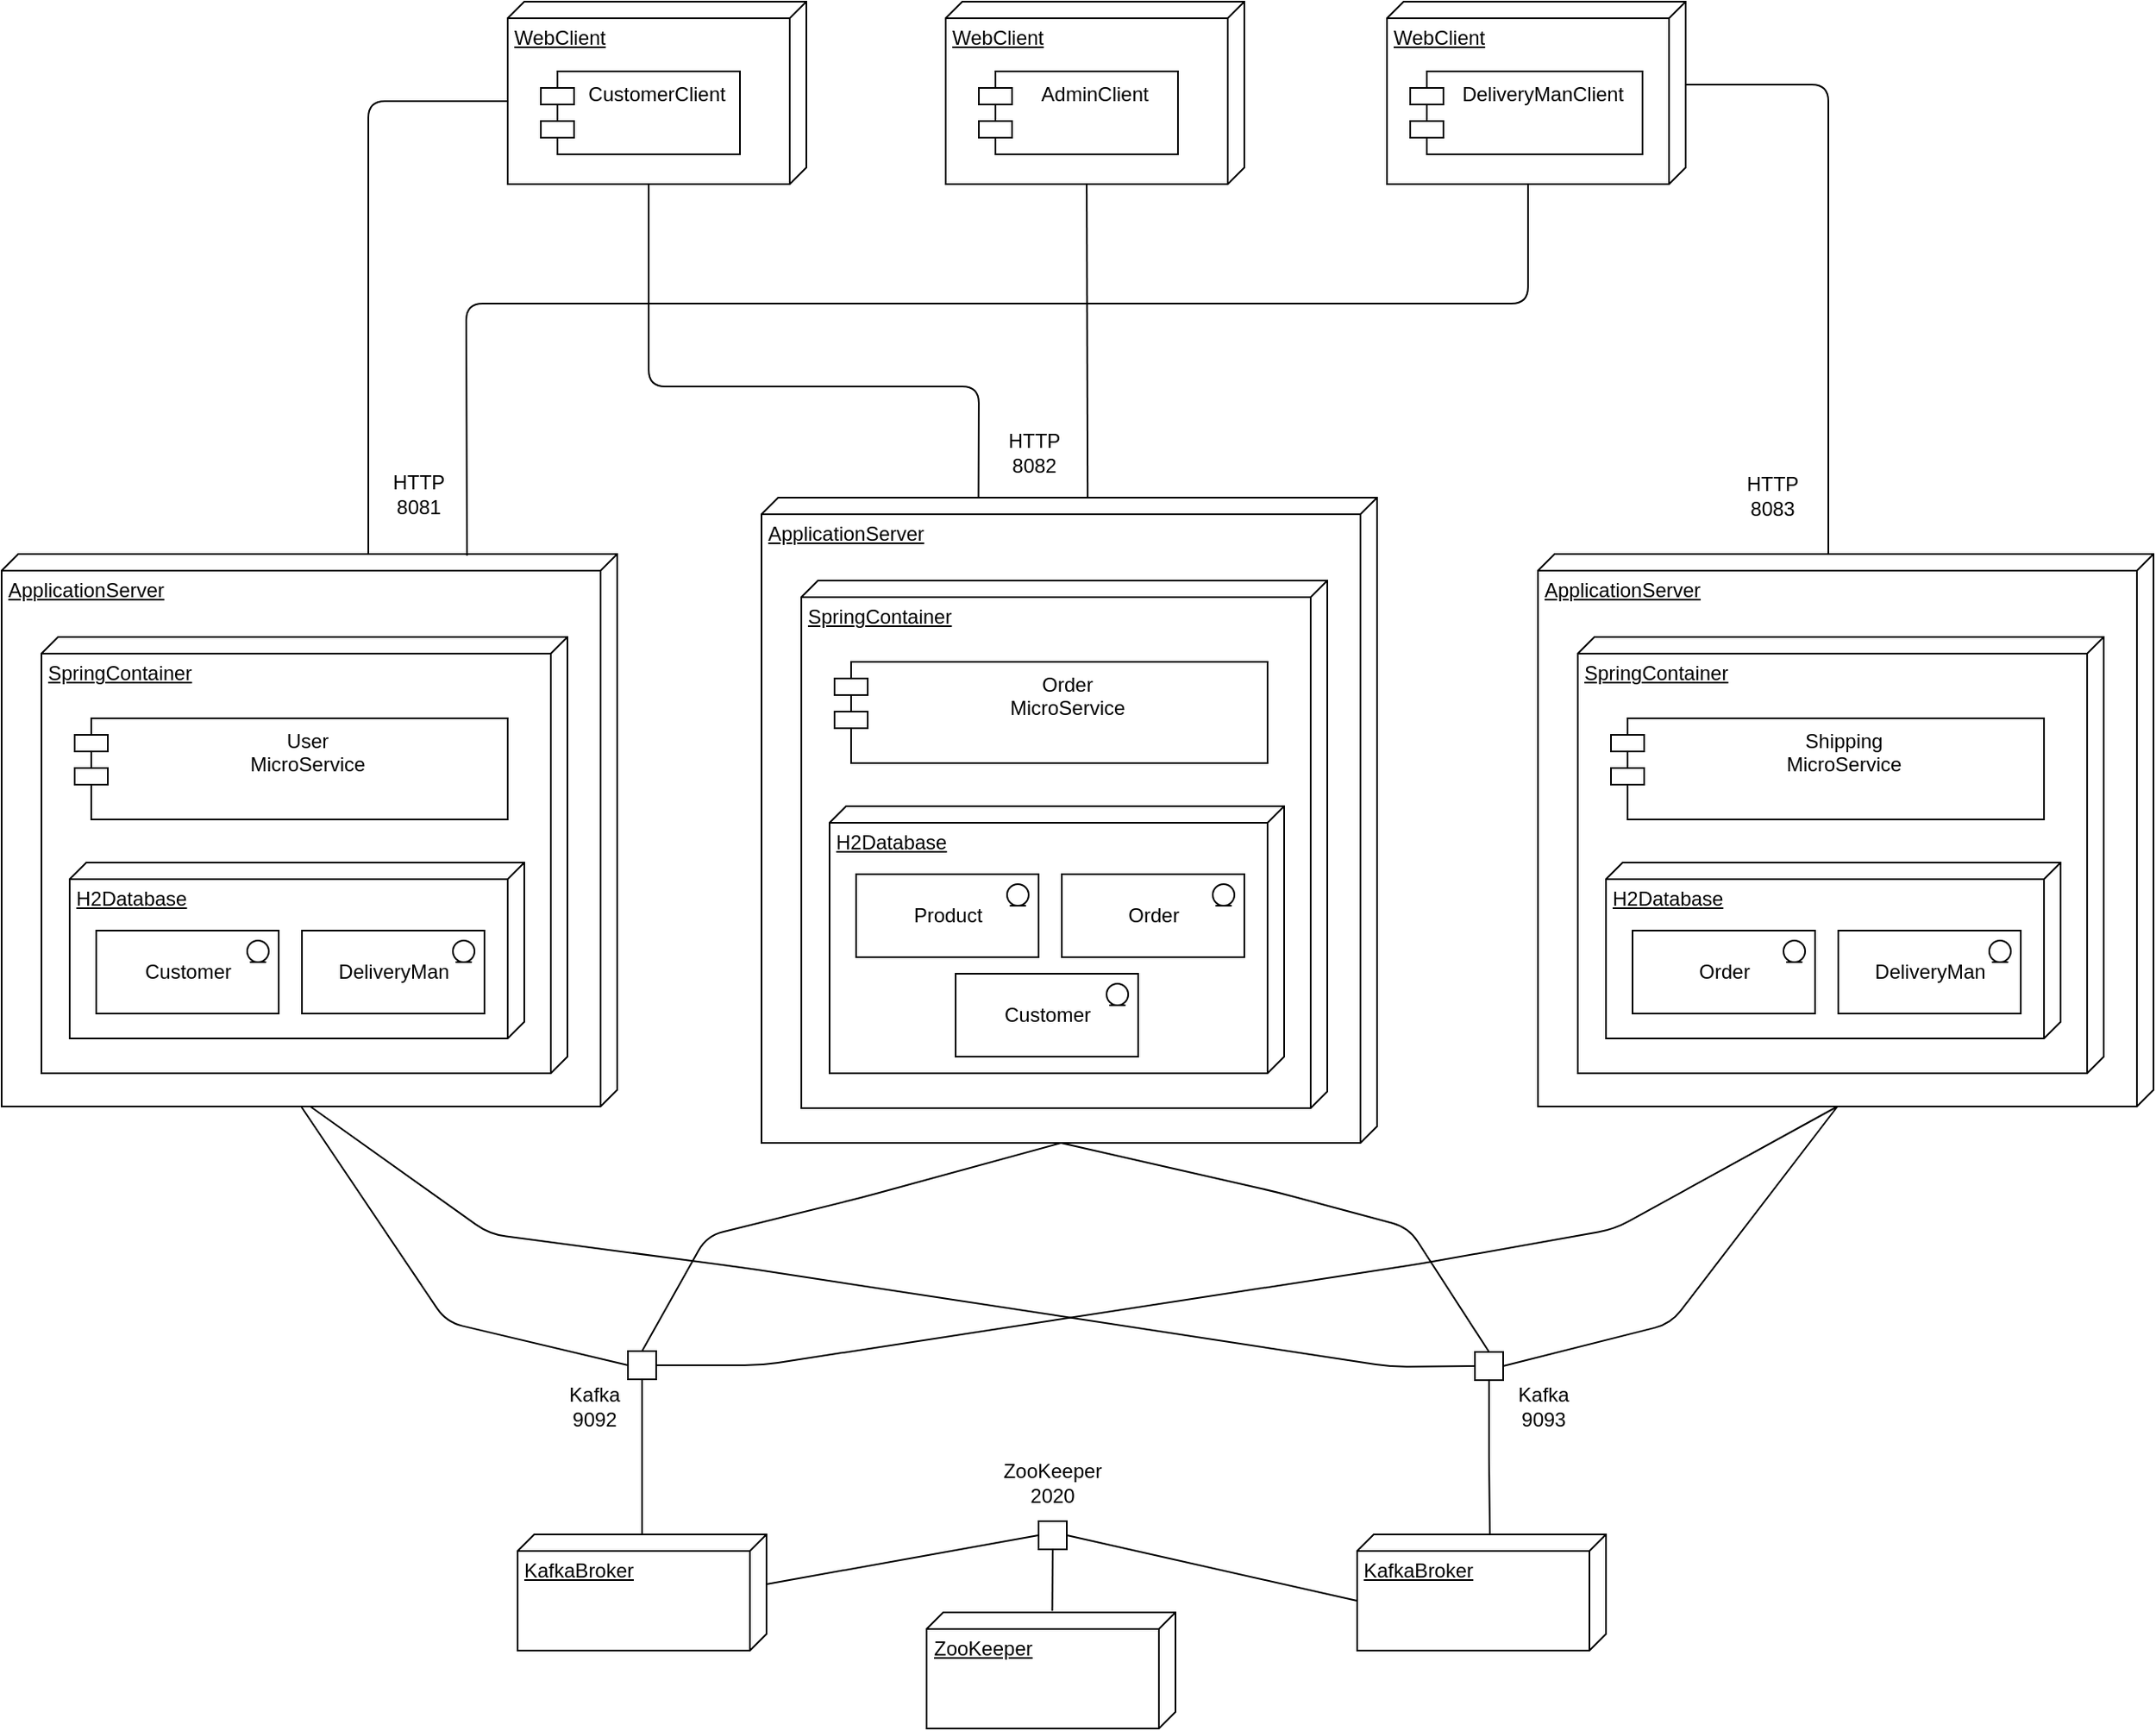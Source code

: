 <mxfile version="14.1.1" type="device"><diagram id="vc3x4-3ARTlrC0lJSHJS" name="Page-1"><mxGraphModel dx="1703" dy="1182" grid="0" gridSize="10" guides="1" tooltips="1" connect="1" arrows="1" fold="1" page="0" pageScale="1" pageWidth="827" pageHeight="1169" math="0" shadow="0"><root><mxCell id="0"/><mxCell id="1" parent="0"/><mxCell id="t-9j1FkUwmxi3s8s3JjA-1" value="WebClient" style="verticalAlign=top;align=left;spacingTop=8;spacingLeft=2;spacingRight=12;shape=cube;size=10;direction=south;fontStyle=4;html=1;" vertex="1" parent="1"><mxGeometry x="64" y="-32" width="180" height="110" as="geometry"/></mxCell><mxCell id="t-9j1FkUwmxi3s8s3JjA-2" value="CustomerClient" style="shape=module;align=left;spacingLeft=20;align=center;verticalAlign=top;" vertex="1" parent="1"><mxGeometry x="84" y="10" width="120" height="50" as="geometry"/></mxCell><mxCell id="t-9j1FkUwmxi3s8s3JjA-3" value="ApplicationServer" style="verticalAlign=top;align=left;spacingTop=8;spacingLeft=2;spacingRight=12;shape=cube;size=10;direction=south;fontStyle=4;html=1;" vertex="1" parent="1"><mxGeometry x="-241" y="301" width="371" height="333" as="geometry"/></mxCell><mxCell id="t-9j1FkUwmxi3s8s3JjA-4" value="SpringContainer" style="verticalAlign=top;align=left;spacingTop=8;spacingLeft=2;spacingRight=12;shape=cube;size=10;direction=south;fontStyle=4;html=1;" vertex="1" parent="1"><mxGeometry x="-217" y="351" width="317" height="263" as="geometry"/></mxCell><mxCell id="t-9j1FkUwmxi3s8s3JjA-8" value="User&#10;MicroService" style="shape=module;align=left;spacingLeft=20;align=center;verticalAlign=top;" vertex="1" parent="1"><mxGeometry x="-197" y="400" width="261" height="61" as="geometry"/></mxCell><mxCell id="t-9j1FkUwmxi3s8s3JjA-9" value="WebClient" style="verticalAlign=top;align=left;spacingTop=8;spacingLeft=2;spacingRight=12;shape=cube;size=10;direction=south;fontStyle=4;html=1;" vertex="1" parent="1"><mxGeometry x="328" y="-32" width="180" height="110" as="geometry"/></mxCell><mxCell id="t-9j1FkUwmxi3s8s3JjA-10" value="AdminClient" style="shape=module;align=left;spacingLeft=20;align=center;verticalAlign=top;" vertex="1" parent="1"><mxGeometry x="348" y="10" width="120" height="50" as="geometry"/></mxCell><mxCell id="t-9j1FkUwmxi3s8s3JjA-11" value="WebClient" style="verticalAlign=top;align=left;spacingTop=8;spacingLeft=2;spacingRight=12;shape=cube;size=10;direction=south;fontStyle=4;html=1;" vertex="1" parent="1"><mxGeometry x="594" y="-32" width="180" height="110" as="geometry"/></mxCell><mxCell id="t-9j1FkUwmxi3s8s3JjA-12" value="DeliveryManClient" style="shape=module;align=left;spacingLeft=20;align=center;verticalAlign=top;" vertex="1" parent="1"><mxGeometry x="608" y="10" width="140" height="50" as="geometry"/></mxCell><mxCell id="t-9j1FkUwmxi3s8s3JjA-21" value="KafkaBroker" style="verticalAlign=top;align=left;spacingTop=8;spacingLeft=2;spacingRight=12;shape=cube;size=10;direction=south;fontStyle=4;html=1;" vertex="1" parent="1"><mxGeometry x="70" y="892" width="150" height="70" as="geometry"/></mxCell><mxCell id="t-9j1FkUwmxi3s8s3JjA-22" value="KafkaBroker" style="verticalAlign=top;align=left;spacingTop=8;spacingLeft=2;spacingRight=12;shape=cube;size=10;direction=south;fontStyle=4;html=1;" vertex="1" parent="1"><mxGeometry x="576" y="892" width="150" height="70" as="geometry"/></mxCell><mxCell id="t-9j1FkUwmxi3s8s3JjA-23" value="ZooKeeper" style="verticalAlign=top;align=left;spacingTop=8;spacingLeft=2;spacingRight=12;shape=cube;size=10;direction=south;fontStyle=4;html=1;" vertex="1" parent="1"><mxGeometry x="316.5" y="939" width="150" height="70" as="geometry"/></mxCell><mxCell id="t-9j1FkUwmxi3s8s3JjA-30" value="" style="endArrow=none;html=1;exitX=0;exitY=0;exitDx=0;exitDy=150;exitPerimeter=0;entryX=0;entryY=0;entryDx=60;entryDy=180;entryPerimeter=0;" edge="1" parent="1" source="t-9j1FkUwmxi3s8s3JjA-3" target="t-9j1FkUwmxi3s8s3JjA-1"><mxGeometry width="50" height="50" relative="1" as="geometry"><mxPoint x="10" y="190" as="sourcePoint"/><mxPoint x="60" y="140" as="targetPoint"/><Array as="points"><mxPoint x="-20" y="28"/></Array></mxGeometry></mxCell><mxCell id="t-9j1FkUwmxi3s8s3JjA-31" value="" style="endArrow=none;html=1;entryX=0;entryY=0;entryDx=110;entryDy=95;entryPerimeter=0;" edge="1" parent="1" target="t-9j1FkUwmxi3s8s3JjA-9"><mxGeometry width="50" height="50" relative="1" as="geometry"><mxPoint x="413.68" y="301" as="sourcePoint"/><mxPoint x="430" y="120" as="targetPoint"/></mxGeometry></mxCell><mxCell id="t-9j1FkUwmxi3s8s3JjA-32" value="" style="endArrow=none;html=1;exitX=0;exitY=0;exitDx=50;exitDy=0;exitPerimeter=0;entryX=0;entryY=0;entryDx=0;entryDy=150;entryPerimeter=0;" edge="1" parent="1" source="t-9j1FkUwmxi3s8s3JjA-11"><mxGeometry width="50" height="50" relative="1" as="geometry"><mxPoint x="830" y="80" as="sourcePoint"/><mxPoint x="860" y="301" as="targetPoint"/><Array as="points"><mxPoint x="860" y="18"/></Array></mxGeometry></mxCell><mxCell id="t-9j1FkUwmxi3s8s3JjA-33" value="" style="endArrow=none;html=1;exitX=0;exitY=0;exitDx=110;exitDy=95;exitPerimeter=0;entryX=-0.002;entryY=0.714;entryDx=0;entryDy=0;entryPerimeter=0;" edge="1" parent="1" source="t-9j1FkUwmxi3s8s3JjA-1"><mxGeometry width="50" height="50" relative="1" as="geometry"><mxPoint x="170" y="180" as="sourcePoint"/><mxPoint x="347.66" y="300.58" as="targetPoint"/><Array as="points"><mxPoint x="149" y="200"/><mxPoint x="348" y="200"/></Array></mxGeometry></mxCell><mxCell id="t-9j1FkUwmxi3s8s3JjA-34" value="" style="endArrow=none;html=1;entryX=0;entryY=0;entryDx=110;entryDy=95;entryPerimeter=0;exitX=0.003;exitY=0.244;exitDx=0;exitDy=0;exitPerimeter=0;" edge="1" parent="1" source="t-9j1FkUwmxi3s8s3JjA-3" target="t-9j1FkUwmxi3s8s3JjA-11"><mxGeometry width="50" height="50" relative="1" as="geometry"><mxPoint x="-20" y="150" as="sourcePoint"/><mxPoint x="620" y="140" as="targetPoint"/><Array as="points"><mxPoint x="39" y="150"/><mxPoint x="679" y="150"/></Array></mxGeometry></mxCell><mxCell id="t-9j1FkUwmxi3s8s3JjA-39" value="HTTP&lt;br&gt;8081" style="text;html=1;align=center;verticalAlign=middle;resizable=0;points=[];autosize=1;" vertex="1" parent="1"><mxGeometry x="-15" y="250" width="50" height="30" as="geometry"/></mxCell><mxCell id="t-9j1FkUwmxi3s8s3JjA-41" value="HTTP&lt;br&gt;8083" style="text;html=1;align=center;verticalAlign=middle;resizable=0;points=[];autosize=1;" vertex="1" parent="1"><mxGeometry x="805" y="250" width="41" height="32" as="geometry"/></mxCell><mxCell id="t-9j1FkUwmxi3s8s3JjA-42" value="Kafka&lt;br&gt;9092" style="text;html=1;align=center;verticalAlign=middle;resizable=0;points=[];autosize=1;" vertex="1" parent="1"><mxGeometry x="95.5" y="798.5" width="41" height="32" as="geometry"/></mxCell><mxCell id="t-9j1FkUwmxi3s8s3JjA-43" value="Kafka&lt;br&gt;9093" style="text;html=1;align=center;verticalAlign=middle;resizable=0;points=[];autosize=1;" vertex="1" parent="1"><mxGeometry x="667" y="799" width="41" height="32" as="geometry"/></mxCell><mxCell id="t-9j1FkUwmxi3s8s3JjA-61" value="H2Database" style="verticalAlign=top;align=left;spacingTop=8;spacingLeft=2;spacingRight=12;shape=cube;size=10;direction=south;fontStyle=4;html=1;" vertex="1" parent="1"><mxGeometry x="-200" y="487" width="274" height="106" as="geometry"/></mxCell><mxCell id="t-9j1FkUwmxi3s8s3JjA-65" value="Customer" style="html=1;" vertex="1" parent="1"><mxGeometry x="-184" y="528" width="110" height="50" as="geometry"/></mxCell><mxCell id="t-9j1FkUwmxi3s8s3JjA-66" value="" style="ellipse;shape=umlEntity;whiteSpace=wrap;html=1;" vertex="1" parent="1"><mxGeometry x="-93" y="534" width="13" height="13" as="geometry"/></mxCell><mxCell id="t-9j1FkUwmxi3s8s3JjA-67" value="DeliveryMan" style="html=1;" vertex="1" parent="1"><mxGeometry x="-60" y="528" width="110" height="50" as="geometry"/></mxCell><mxCell id="t-9j1FkUwmxi3s8s3JjA-68" value="" style="ellipse;shape=umlEntity;whiteSpace=wrap;html=1;" vertex="1" parent="1"><mxGeometry x="31" y="534" width="13" height="13" as="geometry"/></mxCell><mxCell id="t-9j1FkUwmxi3s8s3JjA-69" value="ApplicationServer" style="verticalAlign=top;align=left;spacingTop=8;spacingLeft=2;spacingRight=12;shape=cube;size=10;direction=south;fontStyle=4;html=1;" vertex="1" parent="1"><mxGeometry x="217" y="267" width="371" height="389" as="geometry"/></mxCell><mxCell id="t-9j1FkUwmxi3s8s3JjA-70" value="SpringContainer" style="verticalAlign=top;align=left;spacingTop=8;spacingLeft=2;spacingRight=12;shape=cube;size=10;direction=south;fontStyle=4;html=1;" vertex="1" parent="1"><mxGeometry x="241" y="317" width="317" height="318" as="geometry"/></mxCell><mxCell id="t-9j1FkUwmxi3s8s3JjA-71" value="Order&#10;MicroService" style="shape=module;align=left;spacingLeft=20;align=center;verticalAlign=top;" vertex="1" parent="1"><mxGeometry x="261" y="366" width="261" height="61" as="geometry"/></mxCell><mxCell id="t-9j1FkUwmxi3s8s3JjA-72" value="H2Database" style="verticalAlign=top;align=left;spacingTop=8;spacingLeft=2;spacingRight=12;shape=cube;size=10;direction=south;fontStyle=4;html=1;" vertex="1" parent="1"><mxGeometry x="258" y="453" width="274" height="161" as="geometry"/></mxCell><mxCell id="t-9j1FkUwmxi3s8s3JjA-73" value="Product" style="html=1;" vertex="1" parent="1"><mxGeometry x="274" y="494" width="110" height="50" as="geometry"/></mxCell><mxCell id="t-9j1FkUwmxi3s8s3JjA-74" value="" style="ellipse;shape=umlEntity;whiteSpace=wrap;html=1;" vertex="1" parent="1"><mxGeometry x="365" y="500" width="13" height="13" as="geometry"/></mxCell><mxCell id="t-9j1FkUwmxi3s8s3JjA-75" value="Order" style="html=1;" vertex="1" parent="1"><mxGeometry x="398" y="494" width="110" height="50" as="geometry"/></mxCell><mxCell id="t-9j1FkUwmxi3s8s3JjA-76" value="" style="ellipse;shape=umlEntity;whiteSpace=wrap;html=1;" vertex="1" parent="1"><mxGeometry x="489" y="500" width="13" height="13" as="geometry"/></mxCell><mxCell id="t-9j1FkUwmxi3s8s3JjA-77" value="Customer" style="html=1;" vertex="1" parent="1"><mxGeometry x="334" y="554" width="110" height="50" as="geometry"/></mxCell><mxCell id="t-9j1FkUwmxi3s8s3JjA-78" value="" style="ellipse;shape=umlEntity;whiteSpace=wrap;html=1;" vertex="1" parent="1"><mxGeometry x="425" y="560" width="13" height="13" as="geometry"/></mxCell><mxCell id="t-9j1FkUwmxi3s8s3JjA-79" value="HTTP&lt;br&gt;8082" style="text;html=1;align=center;verticalAlign=middle;resizable=0;points=[];autosize=1;" vertex="1" parent="1"><mxGeometry x="360" y="224" width="41" height="32" as="geometry"/></mxCell><mxCell id="t-9j1FkUwmxi3s8s3JjA-81" value="" style="endArrow=none;html=1;exitX=0;exitY=0.5;exitDx=0;exitDy=0;entryX=0;entryY=0;entryDx=333;entryDy=190.5;entryPerimeter=0;" edge="1" parent="1" source="t-9j1FkUwmxi3s8s3JjA-82" target="t-9j1FkUwmxi3s8s3JjA-3"><mxGeometry width="50" height="50" relative="1" as="geometry"><mxPoint x="-58" y="774" as="sourcePoint"/><mxPoint x="-8" y="724" as="targetPoint"/><Array as="points"><mxPoint x="27" y="764"/></Array></mxGeometry></mxCell><mxCell id="t-9j1FkUwmxi3s8s3JjA-84" style="edgeStyle=orthogonalEdgeStyle;rounded=0;orthogonalLoop=1;jettySize=auto;html=1;exitX=0.5;exitY=1;exitDx=0;exitDy=0;endArrow=none;endFill=0;" edge="1" parent="1" source="t-9j1FkUwmxi3s8s3JjA-82" target="t-9j1FkUwmxi3s8s3JjA-21"><mxGeometry relative="1" as="geometry"/></mxCell><mxCell id="t-9j1FkUwmxi3s8s3JjA-82" value="" style="whiteSpace=wrap;html=1;aspect=fixed;" vertex="1" parent="1"><mxGeometry x="136.5" y="781.5" width="17" height="17" as="geometry"/></mxCell><mxCell id="t-9j1FkUwmxi3s8s3JjA-86" style="edgeStyle=orthogonalEdgeStyle;rounded=0;orthogonalLoop=1;jettySize=auto;html=1;exitX=0.5;exitY=1;exitDx=0;exitDy=0;entryX=0;entryY=0;entryDx=0;entryDy=70;entryPerimeter=0;endArrow=none;endFill=0;" edge="1" parent="1" source="t-9j1FkUwmxi3s8s3JjA-85" target="t-9j1FkUwmxi3s8s3JjA-22"><mxGeometry relative="1" as="geometry"/></mxCell><mxCell id="t-9j1FkUwmxi3s8s3JjA-85" value="" style="whiteSpace=wrap;html=1;aspect=fixed;" vertex="1" parent="1"><mxGeometry x="647" y="782" width="17" height="17" as="geometry"/></mxCell><mxCell id="t-9j1FkUwmxi3s8s3JjA-88" value="" style="endArrow=none;html=1;exitX=1;exitY=0.5;exitDx=0;exitDy=0;entryX=0;entryY=0;entryDx=333;entryDy=190.5;entryPerimeter=0;" edge="1" parent="1" source="t-9j1FkUwmxi3s8s3JjA-85" target="t-9j1FkUwmxi3s8s3JjA-94"><mxGeometry width="50" height="50" relative="1" as="geometry"><mxPoint x="790" y="768" as="sourcePoint"/><mxPoint x="850" y="604" as="targetPoint"/><Array as="points"><mxPoint x="765" y="765"/></Array></mxGeometry></mxCell><mxCell id="t-9j1FkUwmxi3s8s3JjA-90" value="" style="endArrow=none;html=1;entryX=0;entryY=0.5;entryDx=0;entryDy=0;" edge="1" parent="1" target="t-9j1FkUwmxi3s8s3JjA-85"><mxGeometry width="50" height="50" relative="1" as="geometry"><mxPoint x="-55" y="634" as="sourcePoint"/><mxPoint x="183" y="686" as="targetPoint"/><Array as="points"><mxPoint x="53" y="711"/><mxPoint x="205" y="731"/><mxPoint x="597" y="791"/></Array></mxGeometry></mxCell><mxCell id="t-9j1FkUwmxi3s8s3JjA-91" value="" style="endArrow=none;html=1;exitX=1;exitY=0.5;exitDx=0;exitDy=0;entryX=0;entryY=0;entryDx=333;entryDy=190.5;entryPerimeter=0;" edge="1" parent="1" source="t-9j1FkUwmxi3s8s3JjA-82" target="t-9j1FkUwmxi3s8s3JjA-94"><mxGeometry width="50" height="50" relative="1" as="geometry"><mxPoint x="691" y="727" as="sourcePoint"/><mxPoint x="850" y="605" as="targetPoint"/><Array as="points"><mxPoint x="217" y="790"/><mxPoint x="613" y="729"/><mxPoint x="731" y="708"/></Array></mxGeometry></mxCell><mxCell id="t-9j1FkUwmxi3s8s3JjA-92" value="" style="endArrow=none;html=1;entryX=0.5;entryY=0;entryDx=0;entryDy=0;exitX=0;exitY=0;exitDx=389;exitDy=190.5;exitPerimeter=0;" edge="1" parent="1" source="t-9j1FkUwmxi3s8s3JjA-69" target="t-9j1FkUwmxi3s8s3JjA-82"><mxGeometry width="50" height="50" relative="1" as="geometry"><mxPoint x="402.5" y="706" as="sourcePoint"/><mxPoint x="402.5" y="726.711" as="targetPoint"/><Array as="points"><mxPoint x="277" y="689"/><mxPoint x="184" y="712"/></Array></mxGeometry></mxCell><mxCell id="t-9j1FkUwmxi3s8s3JjA-93" value="" style="endArrow=none;html=1;entryX=0;entryY=0;entryDx=389;entryDy=190.5;entryPerimeter=0;exitX=0.5;exitY=0;exitDx=0;exitDy=0;" edge="1" parent="1" source="t-9j1FkUwmxi3s8s3JjA-85" target="t-9j1FkUwmxi3s8s3JjA-69"><mxGeometry width="50" height="50" relative="1" as="geometry"><mxPoint x="436" y="738" as="sourcePoint"/><mxPoint x="486" y="688" as="targetPoint"/><Array as="points"><mxPoint x="607" y="707"/><mxPoint x="529" y="686"/></Array></mxGeometry></mxCell><mxCell id="t-9j1FkUwmxi3s8s3JjA-94" value="ApplicationServer" style="verticalAlign=top;align=left;spacingTop=8;spacingLeft=2;spacingRight=12;shape=cube;size=10;direction=south;fontStyle=4;html=1;" vertex="1" parent="1"><mxGeometry x="685" y="301" width="371" height="333" as="geometry"/></mxCell><mxCell id="t-9j1FkUwmxi3s8s3JjA-95" value="SpringContainer" style="verticalAlign=top;align=left;spacingTop=8;spacingLeft=2;spacingRight=12;shape=cube;size=10;direction=south;fontStyle=4;html=1;" vertex="1" parent="1"><mxGeometry x="709" y="351" width="317" height="263" as="geometry"/></mxCell><mxCell id="t-9j1FkUwmxi3s8s3JjA-96" value="Shipping&#10;MicroService" style="shape=module;align=left;spacingLeft=20;align=center;verticalAlign=top;" vertex="1" parent="1"><mxGeometry x="729" y="400" width="261" height="61" as="geometry"/></mxCell><mxCell id="t-9j1FkUwmxi3s8s3JjA-97" value="H2Database" style="verticalAlign=top;align=left;spacingTop=8;spacingLeft=2;spacingRight=12;shape=cube;size=10;direction=south;fontStyle=4;html=1;" vertex="1" parent="1"><mxGeometry x="726" y="487" width="274" height="106" as="geometry"/></mxCell><mxCell id="t-9j1FkUwmxi3s8s3JjA-98" value="Order" style="html=1;" vertex="1" parent="1"><mxGeometry x="742" y="528" width="110" height="50" as="geometry"/></mxCell><mxCell id="t-9j1FkUwmxi3s8s3JjA-99" value="" style="ellipse;shape=umlEntity;whiteSpace=wrap;html=1;" vertex="1" parent="1"><mxGeometry x="833" y="534" width="13" height="13" as="geometry"/></mxCell><mxCell id="t-9j1FkUwmxi3s8s3JjA-100" value="DeliveryMan" style="html=1;" vertex="1" parent="1"><mxGeometry x="866" y="528" width="110" height="50" as="geometry"/></mxCell><mxCell id="t-9j1FkUwmxi3s8s3JjA-101" value="" style="ellipse;shape=umlEntity;whiteSpace=wrap;html=1;" vertex="1" parent="1"><mxGeometry x="957" y="534" width="13" height="13" as="geometry"/></mxCell><mxCell id="t-9j1FkUwmxi3s8s3JjA-104" value="" style="endArrow=none;html=1;exitX=0;exitY=0;exitDx=30;exitDy=0;exitPerimeter=0;entryX=0;entryY=0.5;entryDx=0;entryDy=0;" edge="1" parent="1" source="t-9j1FkUwmxi3s8s3JjA-21" target="t-9j1FkUwmxi3s8s3JjA-106"><mxGeometry width="50" height="50" relative="1" as="geometry"><mxPoint x="220" y="936" as="sourcePoint"/><mxPoint x="367" y="887" as="targetPoint"/></mxGeometry></mxCell><mxCell id="t-9j1FkUwmxi3s8s3JjA-105" value="" style="endArrow=none;html=1;exitX=1;exitY=0.5;exitDx=0;exitDy=0;entryX=0;entryY=0;entryDx=40;entryDy=150;entryPerimeter=0;" edge="1" parent="1" source="t-9j1FkUwmxi3s8s3JjA-106" target="t-9j1FkUwmxi3s8s3JjA-22"><mxGeometry width="50" height="50" relative="1" as="geometry"><mxPoint x="499" y="894" as="sourcePoint"/><mxPoint x="549" y="844" as="targetPoint"/></mxGeometry></mxCell><mxCell id="t-9j1FkUwmxi3s8s3JjA-108" style="edgeStyle=orthogonalEdgeStyle;rounded=0;orthogonalLoop=1;jettySize=auto;html=1;exitX=0.5;exitY=1;exitDx=0;exitDy=0;entryX=-0.013;entryY=0.495;entryDx=0;entryDy=0;entryPerimeter=0;endArrow=none;endFill=0;" edge="1" parent="1" source="t-9j1FkUwmxi3s8s3JjA-106" target="t-9j1FkUwmxi3s8s3JjA-23"><mxGeometry relative="1" as="geometry"/></mxCell><mxCell id="t-9j1FkUwmxi3s8s3JjA-106" value="" style="whiteSpace=wrap;html=1;aspect=fixed;" vertex="1" parent="1"><mxGeometry x="384" y="884" width="17" height="17" as="geometry"/></mxCell><mxCell id="t-9j1FkUwmxi3s8s3JjA-109" value="ZooKeeper&lt;br&gt;2020" style="text;html=1;align=center;verticalAlign=middle;resizable=0;points=[];autosize=1;" vertex="1" parent="1"><mxGeometry x="357" y="845" width="69" height="32" as="geometry"/></mxCell></root></mxGraphModel></diagram></mxfile>